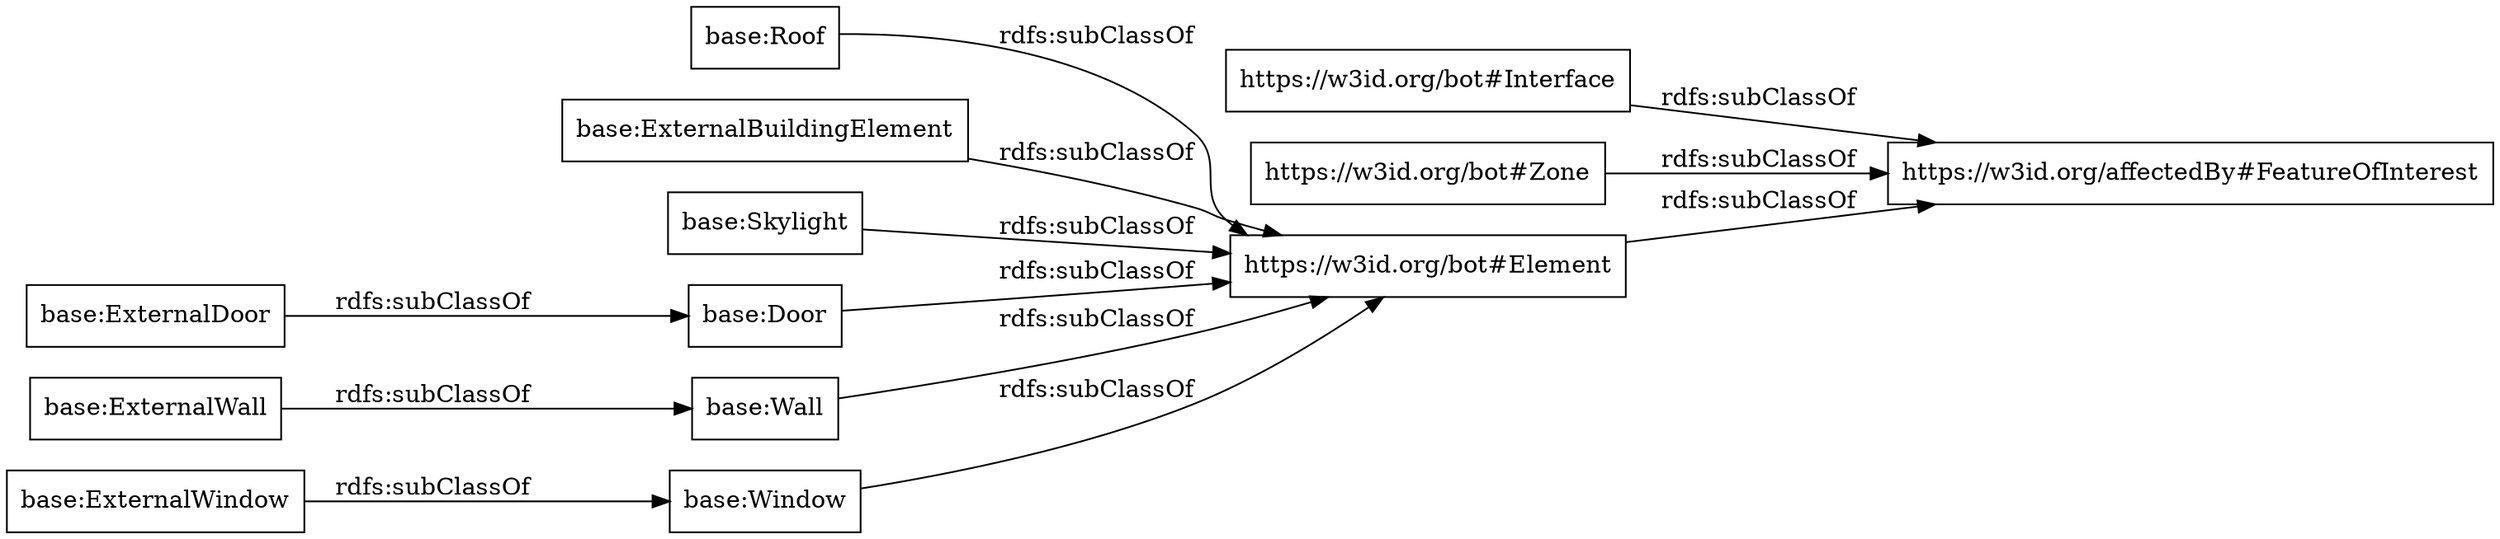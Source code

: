 digraph ar2dtool_diagram { 
rankdir=LR;
size="1000"
node [shape = rectangle, color="black"]; "base:Window" "base:Roof" "base:ExternalDoor" "base:ExternalWall" "base:ExternalBuildingElement" "https://w3id.org/affectedBy#FeatureOfInterest" "https://w3id.org/bot#Interface" "base:Skylight" "base:Door" "https://w3id.org/bot#Zone" "base:ExternalWindow" "base:Wall" "https://w3id.org/bot#Element" ; /*classes style*/
	"https://w3id.org/bot#Interface" -> "https://w3id.org/affectedBy#FeatureOfInterest" [ label = "rdfs:subClassOf" ];
	"base:Door" -> "https://w3id.org/bot#Element" [ label = "rdfs:subClassOf" ];
	"https://w3id.org/bot#Element" -> "https://w3id.org/affectedBy#FeatureOfInterest" [ label = "rdfs:subClassOf" ];
	"base:Wall" -> "https://w3id.org/bot#Element" [ label = "rdfs:subClassOf" ];
	"base:Roof" -> "https://w3id.org/bot#Element" [ label = "rdfs:subClassOf" ];
	"base:Skylight" -> "https://w3id.org/bot#Element" [ label = "rdfs:subClassOf" ];
	"https://w3id.org/bot#Zone" -> "https://w3id.org/affectedBy#FeatureOfInterest" [ label = "rdfs:subClassOf" ];
	"base:ExternalDoor" -> "base:Door" [ label = "rdfs:subClassOf" ];
	"base:ExternalWindow" -> "base:Window" [ label = "rdfs:subClassOf" ];
	"base:ExternalWall" -> "base:Wall" [ label = "rdfs:subClassOf" ];
	"base:Window" -> "https://w3id.org/bot#Element" [ label = "rdfs:subClassOf" ];
	"base:ExternalBuildingElement" -> "https://w3id.org/bot#Element" [ label = "rdfs:subClassOf" ];

}

